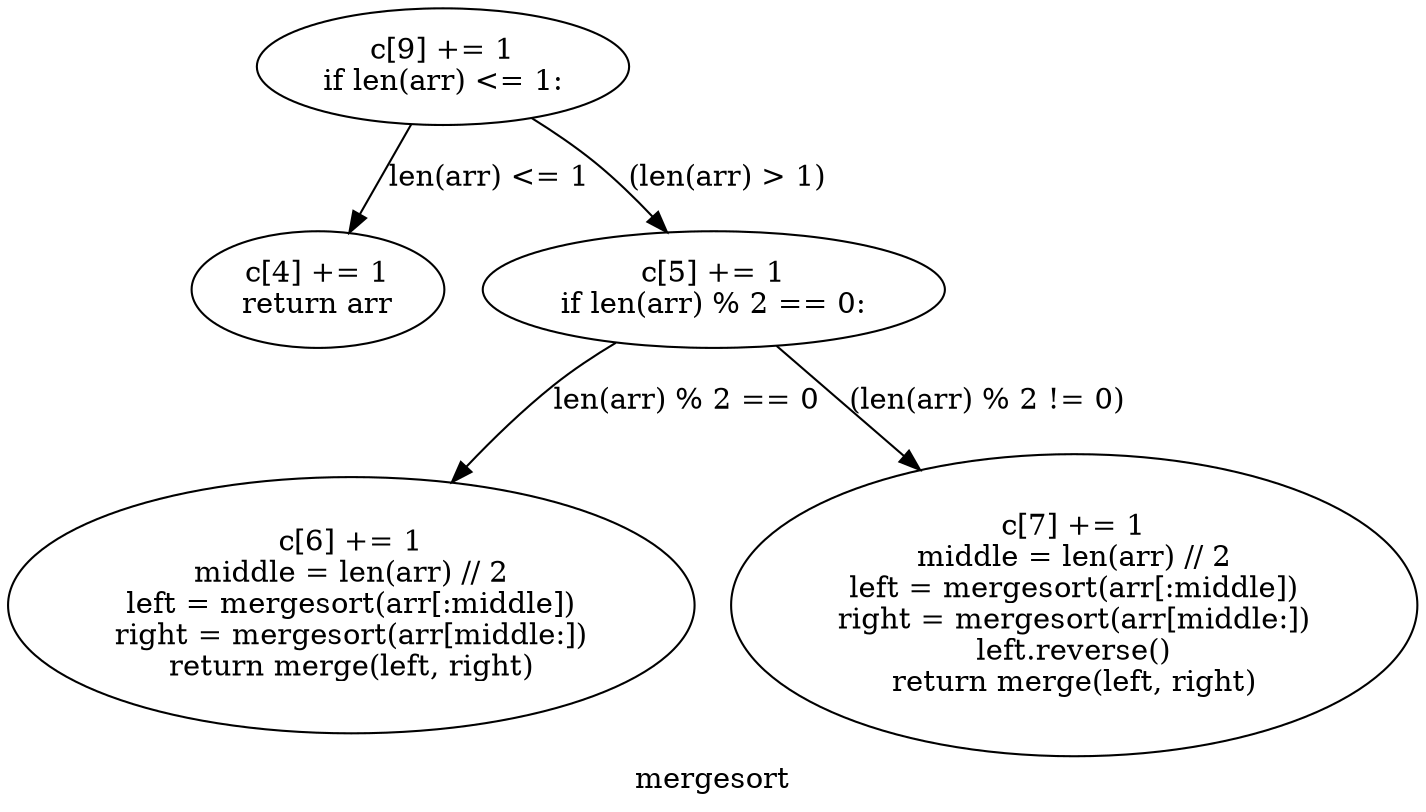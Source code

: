 digraph clustermergesort {
	graph [bb="0,0,542.34,383.93",
		label=mergesort,
		lheight=0.22,
		lp="271.17,11.875",
		lwidth=0.77
	];
	node [label="\N"];
	1	[height=0.77585,
		label="c[9] += 1
if len(arr) <= 1:
",
		pos="161.17,356",
		width=1.9789];
	2	[height=0.77585,
		label="c[4] += 1
return arr
",
		pos="114.17,248.39",
		width=1.3602];
	1 -> 2	[label="len(arr) <= 1",
		lp="176.42,302.19",
		pos="e,125.97,275.9 149.19,328.08 143.51,315.32 136.64,299.88 130.49,286.07"];
	4	[height=0.77585,
		label="c[5] += 1
if len(arr) % 2 == 0:
",
		pos="271.17,248.39",
		width=2.4945];
	1 -> 4	[label="(len(arr) > 1)",
		lp="265.79,302.19",
		pos="e,248.19,275.79 192.05,330.49 199.77,324.04 207.92,316.96 215.17,310.07 223.66,302 232.45,292.89 240.46,284.24"];
	5	[height=1.7039,
		label="c[6] += 1
middle = len(arr) // 2
left = mergesort(arr[:middle])
right = mergesort(arr[middle:])
return merge(left, right)
",
		pos="131.17,96.228",
		width=3.6436];
	4 -> 5	[label="len(arr) % 2 == 0",
		lp="274.54,194.58",
		pos="e,183.1,152.93 246.78,221.23 231.29,204.62 210.52,182.34 190.86,161.25"];
	7	[height=2.0133,
		label="c[7] += 1
middle = len(arr) // 2
left = mergesort(arr[:middle])
right = mergesort(arr[middle:])
left.reverse()
return merge(left, \
right)
",
		pos="411.17,96.228",
		width=3.6436];
	4 -> 7	[label="(len(arr) % 2 != 0)",
		lp="390.17,194.58",
		pos="e,361.79,163.7 305.08,222.17 312.62,216.02 320.39,209.25 327.17,202.46 336.45,193.15 345.72,182.85 354.51,172.45"];
}
